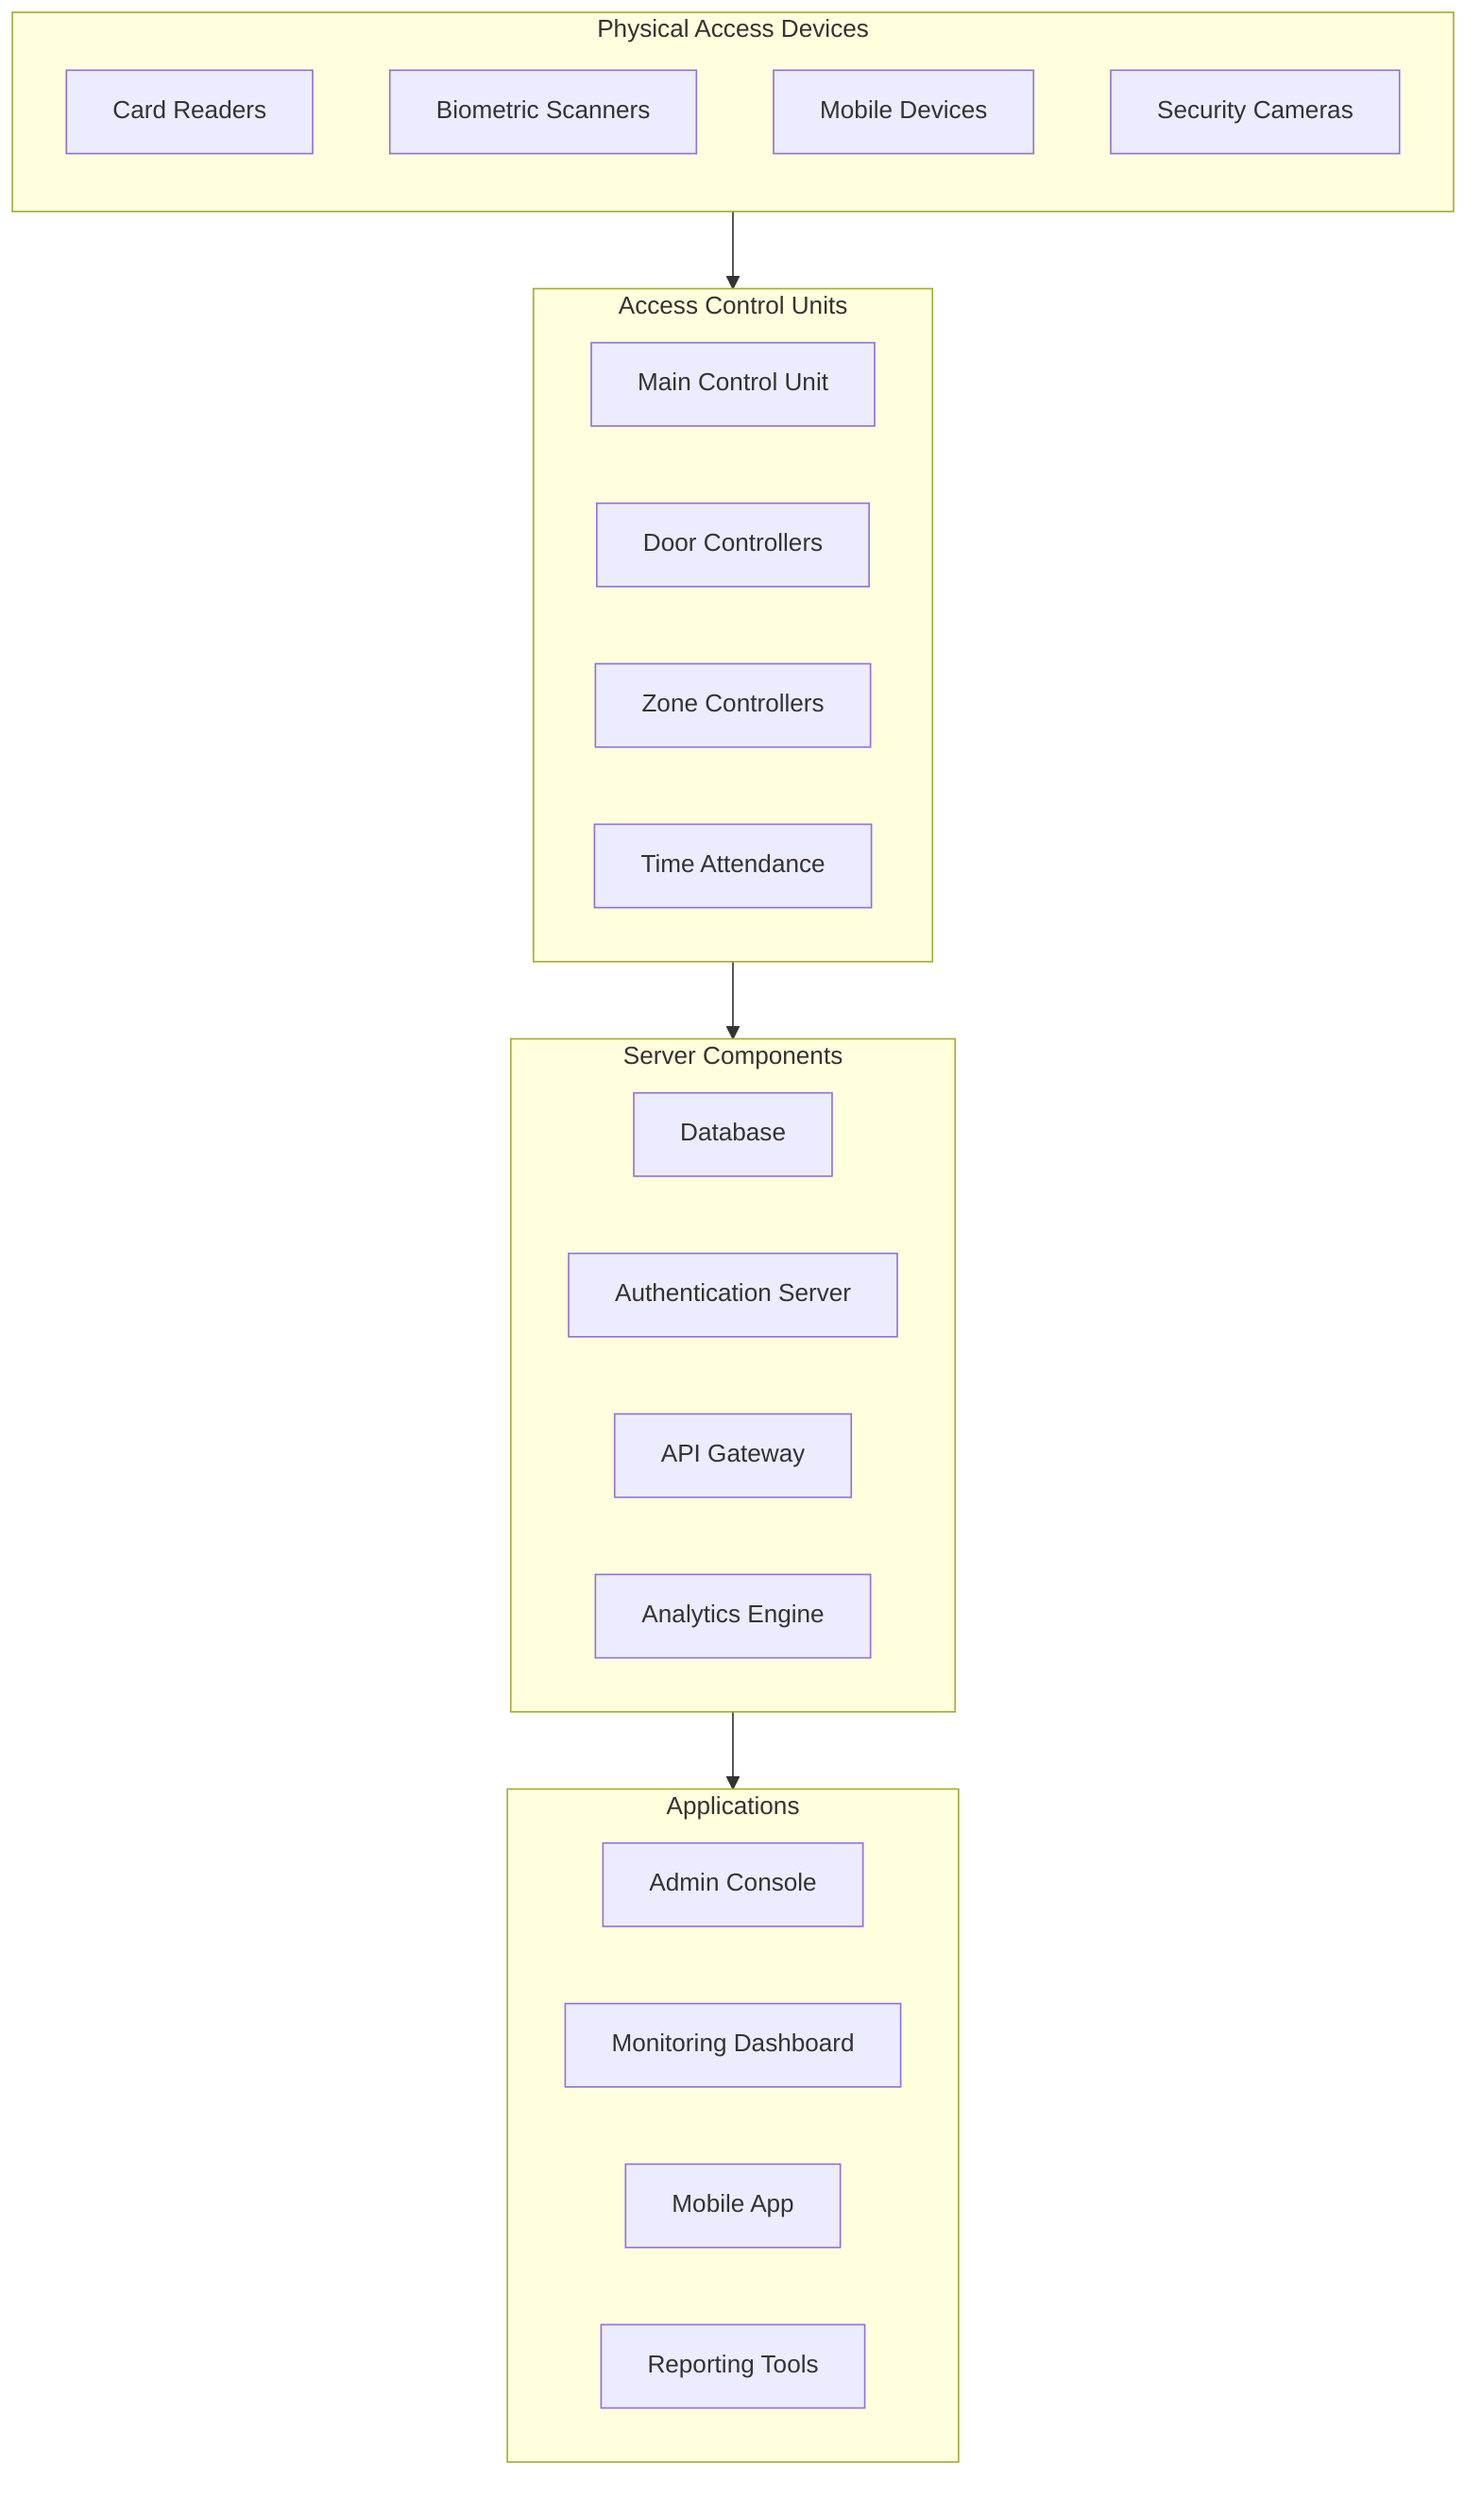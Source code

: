 flowchart TB
    subgraph Physical["Physical Access Devices"]
        direction TB
        Reader["Card Readers"]
        Bio["Biometric Scanners"]
        Mobile["Mobile Devices"]
        Cameras["Security Cameras"]
    end

    subgraph Controller["Access Control Units"]
        ACU["Main Control Unit"]
        DoorC["Door Controllers"]
        ZoneC["Zone Controllers"]
        TimeC["Time Attendance"]
    end

    subgraph Server["Server Components"]
        DB["Database"]
        Auth["Authentication Server"]
        API["API Gateway"]
        Analytics["Analytics Engine"]
    end

    subgraph Apps["Applications"]
        Admin["Admin Console"]
        Monitor["Monitoring Dashboard"]
        Mobile_App["Mobile App"]
        Reports["Reporting Tools"]
    end

    Physical --> Controller
    Controller --> Server
    Server --> Apps

    class Physical,Controller,Server,Apps baseClass